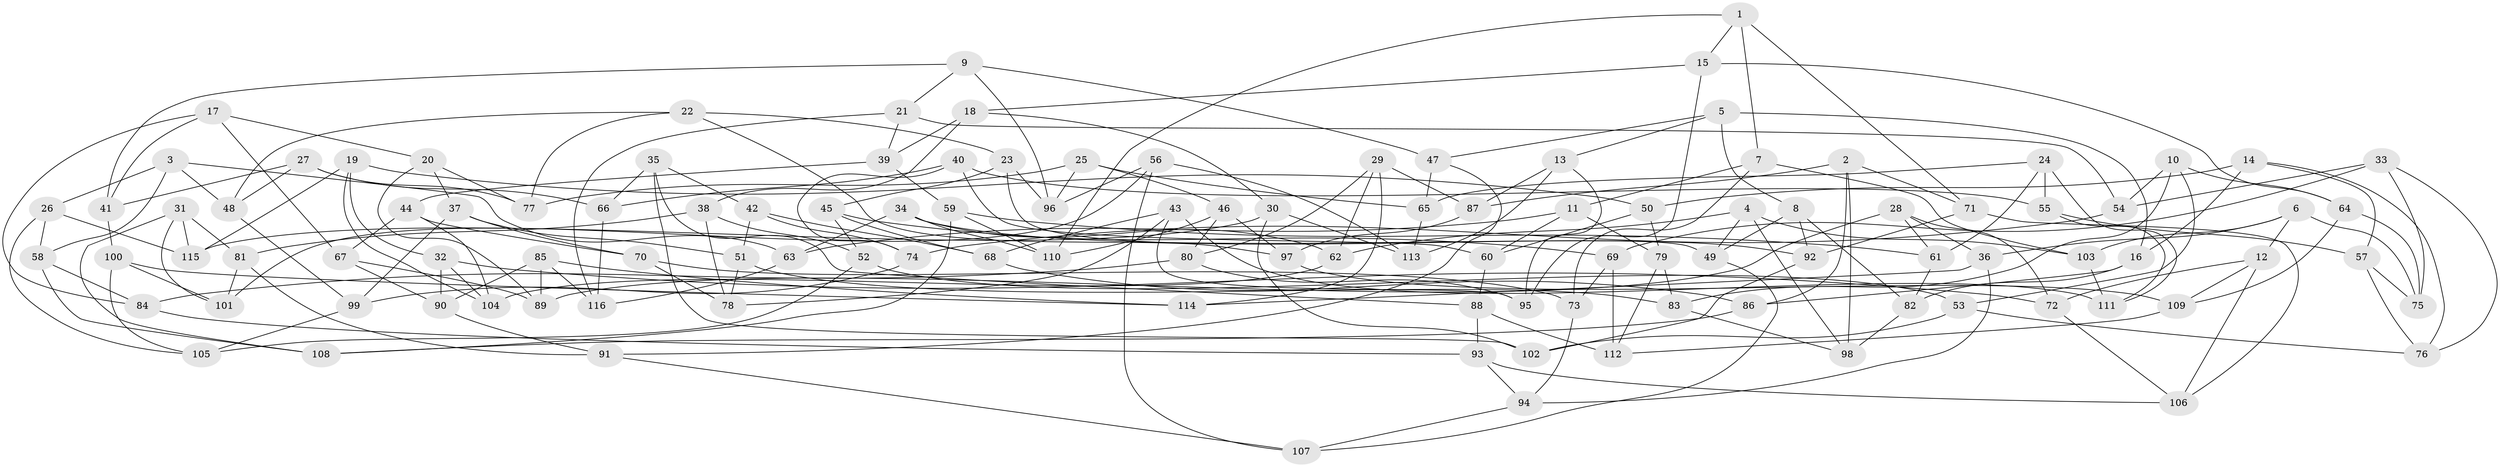 // coarse degree distribution, {16: 0.02857142857142857, 9: 0.08571428571428572, 7: 0.22857142857142856, 4: 0.2, 12: 0.02857142857142857, 8: 0.11428571428571428, 5: 0.14285714285714285, 14: 0.02857142857142857, 6: 0.14285714285714285}
// Generated by graph-tools (version 1.1) at 2025/20/03/04/25 18:20:32]
// undirected, 116 vertices, 232 edges
graph export_dot {
graph [start="1"]
  node [color=gray90,style=filled];
  1;
  2;
  3;
  4;
  5;
  6;
  7;
  8;
  9;
  10;
  11;
  12;
  13;
  14;
  15;
  16;
  17;
  18;
  19;
  20;
  21;
  22;
  23;
  24;
  25;
  26;
  27;
  28;
  29;
  30;
  31;
  32;
  33;
  34;
  35;
  36;
  37;
  38;
  39;
  40;
  41;
  42;
  43;
  44;
  45;
  46;
  47;
  48;
  49;
  50;
  51;
  52;
  53;
  54;
  55;
  56;
  57;
  58;
  59;
  60;
  61;
  62;
  63;
  64;
  65;
  66;
  67;
  68;
  69;
  70;
  71;
  72;
  73;
  74;
  75;
  76;
  77;
  78;
  79;
  80;
  81;
  82;
  83;
  84;
  85;
  86;
  87;
  88;
  89;
  90;
  91;
  92;
  93;
  94;
  95;
  96;
  97;
  98;
  99;
  100;
  101;
  102;
  103;
  104;
  105;
  106;
  107;
  108;
  109;
  110;
  111;
  112;
  113;
  114;
  115;
  116;
  1 -- 110;
  1 -- 71;
  1 -- 15;
  1 -- 7;
  2 -- 86;
  2 -- 98;
  2 -- 71;
  2 -- 87;
  3 -- 63;
  3 -- 58;
  3 -- 26;
  3 -- 48;
  4 -- 98;
  4 -- 62;
  4 -- 103;
  4 -- 49;
  5 -- 13;
  5 -- 16;
  5 -- 47;
  5 -- 8;
  6 -- 36;
  6 -- 12;
  6 -- 103;
  6 -- 75;
  7 -- 103;
  7 -- 73;
  7 -- 11;
  8 -- 82;
  8 -- 49;
  8 -- 92;
  9 -- 41;
  9 -- 96;
  9 -- 47;
  9 -- 21;
  10 -- 54;
  10 -- 53;
  10 -- 64;
  10 -- 83;
  11 -- 79;
  11 -- 63;
  11 -- 60;
  12 -- 106;
  12 -- 109;
  12 -- 72;
  13 -- 113;
  13 -- 95;
  13 -- 87;
  14 -- 57;
  14 -- 50;
  14 -- 16;
  14 -- 76;
  15 -- 64;
  15 -- 18;
  15 -- 95;
  16 -- 86;
  16 -- 82;
  17 -- 41;
  17 -- 84;
  17 -- 20;
  17 -- 67;
  18 -- 38;
  18 -- 30;
  18 -- 39;
  19 -- 50;
  19 -- 104;
  19 -- 115;
  19 -- 32;
  20 -- 77;
  20 -- 37;
  20 -- 89;
  21 -- 116;
  21 -- 54;
  21 -- 39;
  22 -- 97;
  22 -- 23;
  22 -- 77;
  22 -- 48;
  23 -- 96;
  23 -- 45;
  23 -- 49;
  24 -- 111;
  24 -- 55;
  24 -- 65;
  24 -- 61;
  25 -- 65;
  25 -- 77;
  25 -- 46;
  25 -- 96;
  26 -- 115;
  26 -- 105;
  26 -- 58;
  27 -- 77;
  27 -- 41;
  27 -- 48;
  27 -- 66;
  28 -- 72;
  28 -- 89;
  28 -- 61;
  28 -- 36;
  29 -- 114;
  29 -- 80;
  29 -- 62;
  29 -- 87;
  30 -- 113;
  30 -- 102;
  30 -- 115;
  31 -- 81;
  31 -- 108;
  31 -- 101;
  31 -- 115;
  32 -- 104;
  32 -- 72;
  32 -- 90;
  33 -- 69;
  33 -- 76;
  33 -- 75;
  33 -- 54;
  34 -- 110;
  34 -- 63;
  34 -- 92;
  34 -- 62;
  35 -- 102;
  35 -- 88;
  35 -- 66;
  35 -- 42;
  36 -- 114;
  36 -- 94;
  37 -- 70;
  37 -- 51;
  37 -- 99;
  38 -- 78;
  38 -- 81;
  38 -- 52;
  39 -- 44;
  39 -- 59;
  40 -- 74;
  40 -- 66;
  40 -- 55;
  40 -- 60;
  41 -- 100;
  42 -- 68;
  42 -- 74;
  42 -- 51;
  43 -- 68;
  43 -- 95;
  43 -- 111;
  43 -- 78;
  44 -- 104;
  44 -- 67;
  44 -- 70;
  45 -- 69;
  45 -- 68;
  45 -- 52;
  46 -- 80;
  46 -- 97;
  46 -- 110;
  47 -- 91;
  47 -- 65;
  48 -- 99;
  49 -- 107;
  50 -- 60;
  50 -- 79;
  51 -- 78;
  51 -- 83;
  52 -- 53;
  52 -- 105;
  53 -- 76;
  53 -- 102;
  54 -- 74;
  55 -- 57;
  55 -- 111;
  56 -- 113;
  56 -- 101;
  56 -- 107;
  56 -- 96;
  57 -- 76;
  57 -- 75;
  58 -- 84;
  58 -- 108;
  59 -- 61;
  59 -- 110;
  59 -- 108;
  60 -- 88;
  61 -- 82;
  62 -- 104;
  63 -- 116;
  64 -- 109;
  64 -- 75;
  65 -- 113;
  66 -- 116;
  67 -- 90;
  67 -- 89;
  68 -- 86;
  69 -- 112;
  69 -- 73;
  70 -- 73;
  70 -- 78;
  71 -- 106;
  71 -- 92;
  72 -- 106;
  73 -- 94;
  74 -- 99;
  79 -- 83;
  79 -- 112;
  80 -- 95;
  80 -- 84;
  81 -- 101;
  81 -- 91;
  82 -- 98;
  83 -- 98;
  84 -- 93;
  85 -- 89;
  85 -- 90;
  85 -- 114;
  85 -- 116;
  86 -- 108;
  87 -- 97;
  88 -- 93;
  88 -- 112;
  90 -- 91;
  91 -- 107;
  92 -- 102;
  93 -- 94;
  93 -- 106;
  94 -- 107;
  97 -- 109;
  99 -- 105;
  100 -- 105;
  100 -- 114;
  100 -- 101;
  103 -- 111;
  109 -- 112;
}
